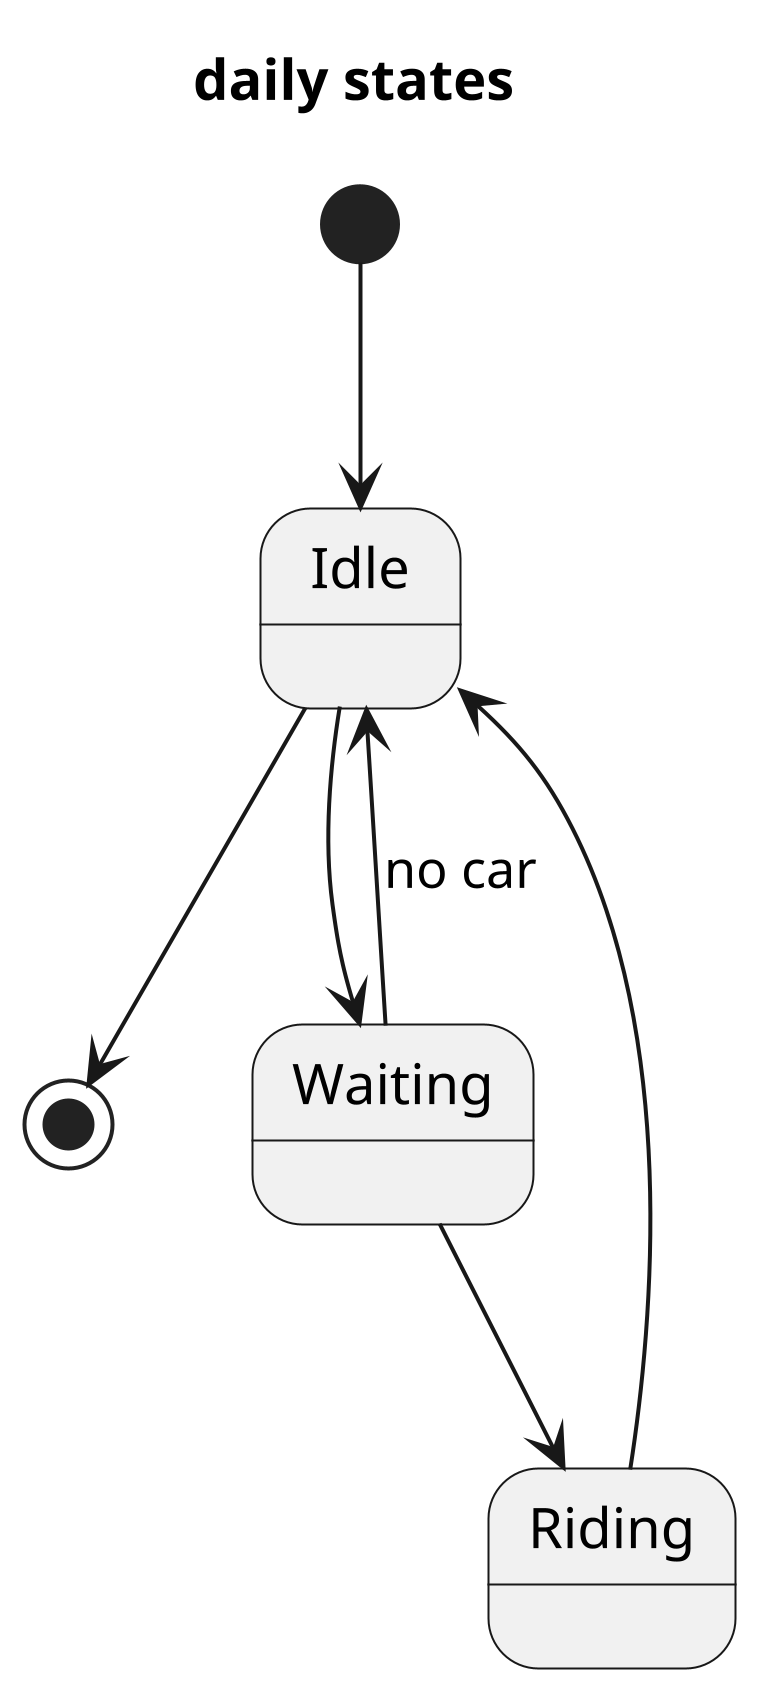 @startuml
scale 1050 width
' http://plantuml.com/state.html
title **daily states**


[*] --> Idle
Idle --> [*]
Idle --> Waiting

Waiting --> Idle :no car
Waiting --> Riding

Riding --> Idle

@enduml
